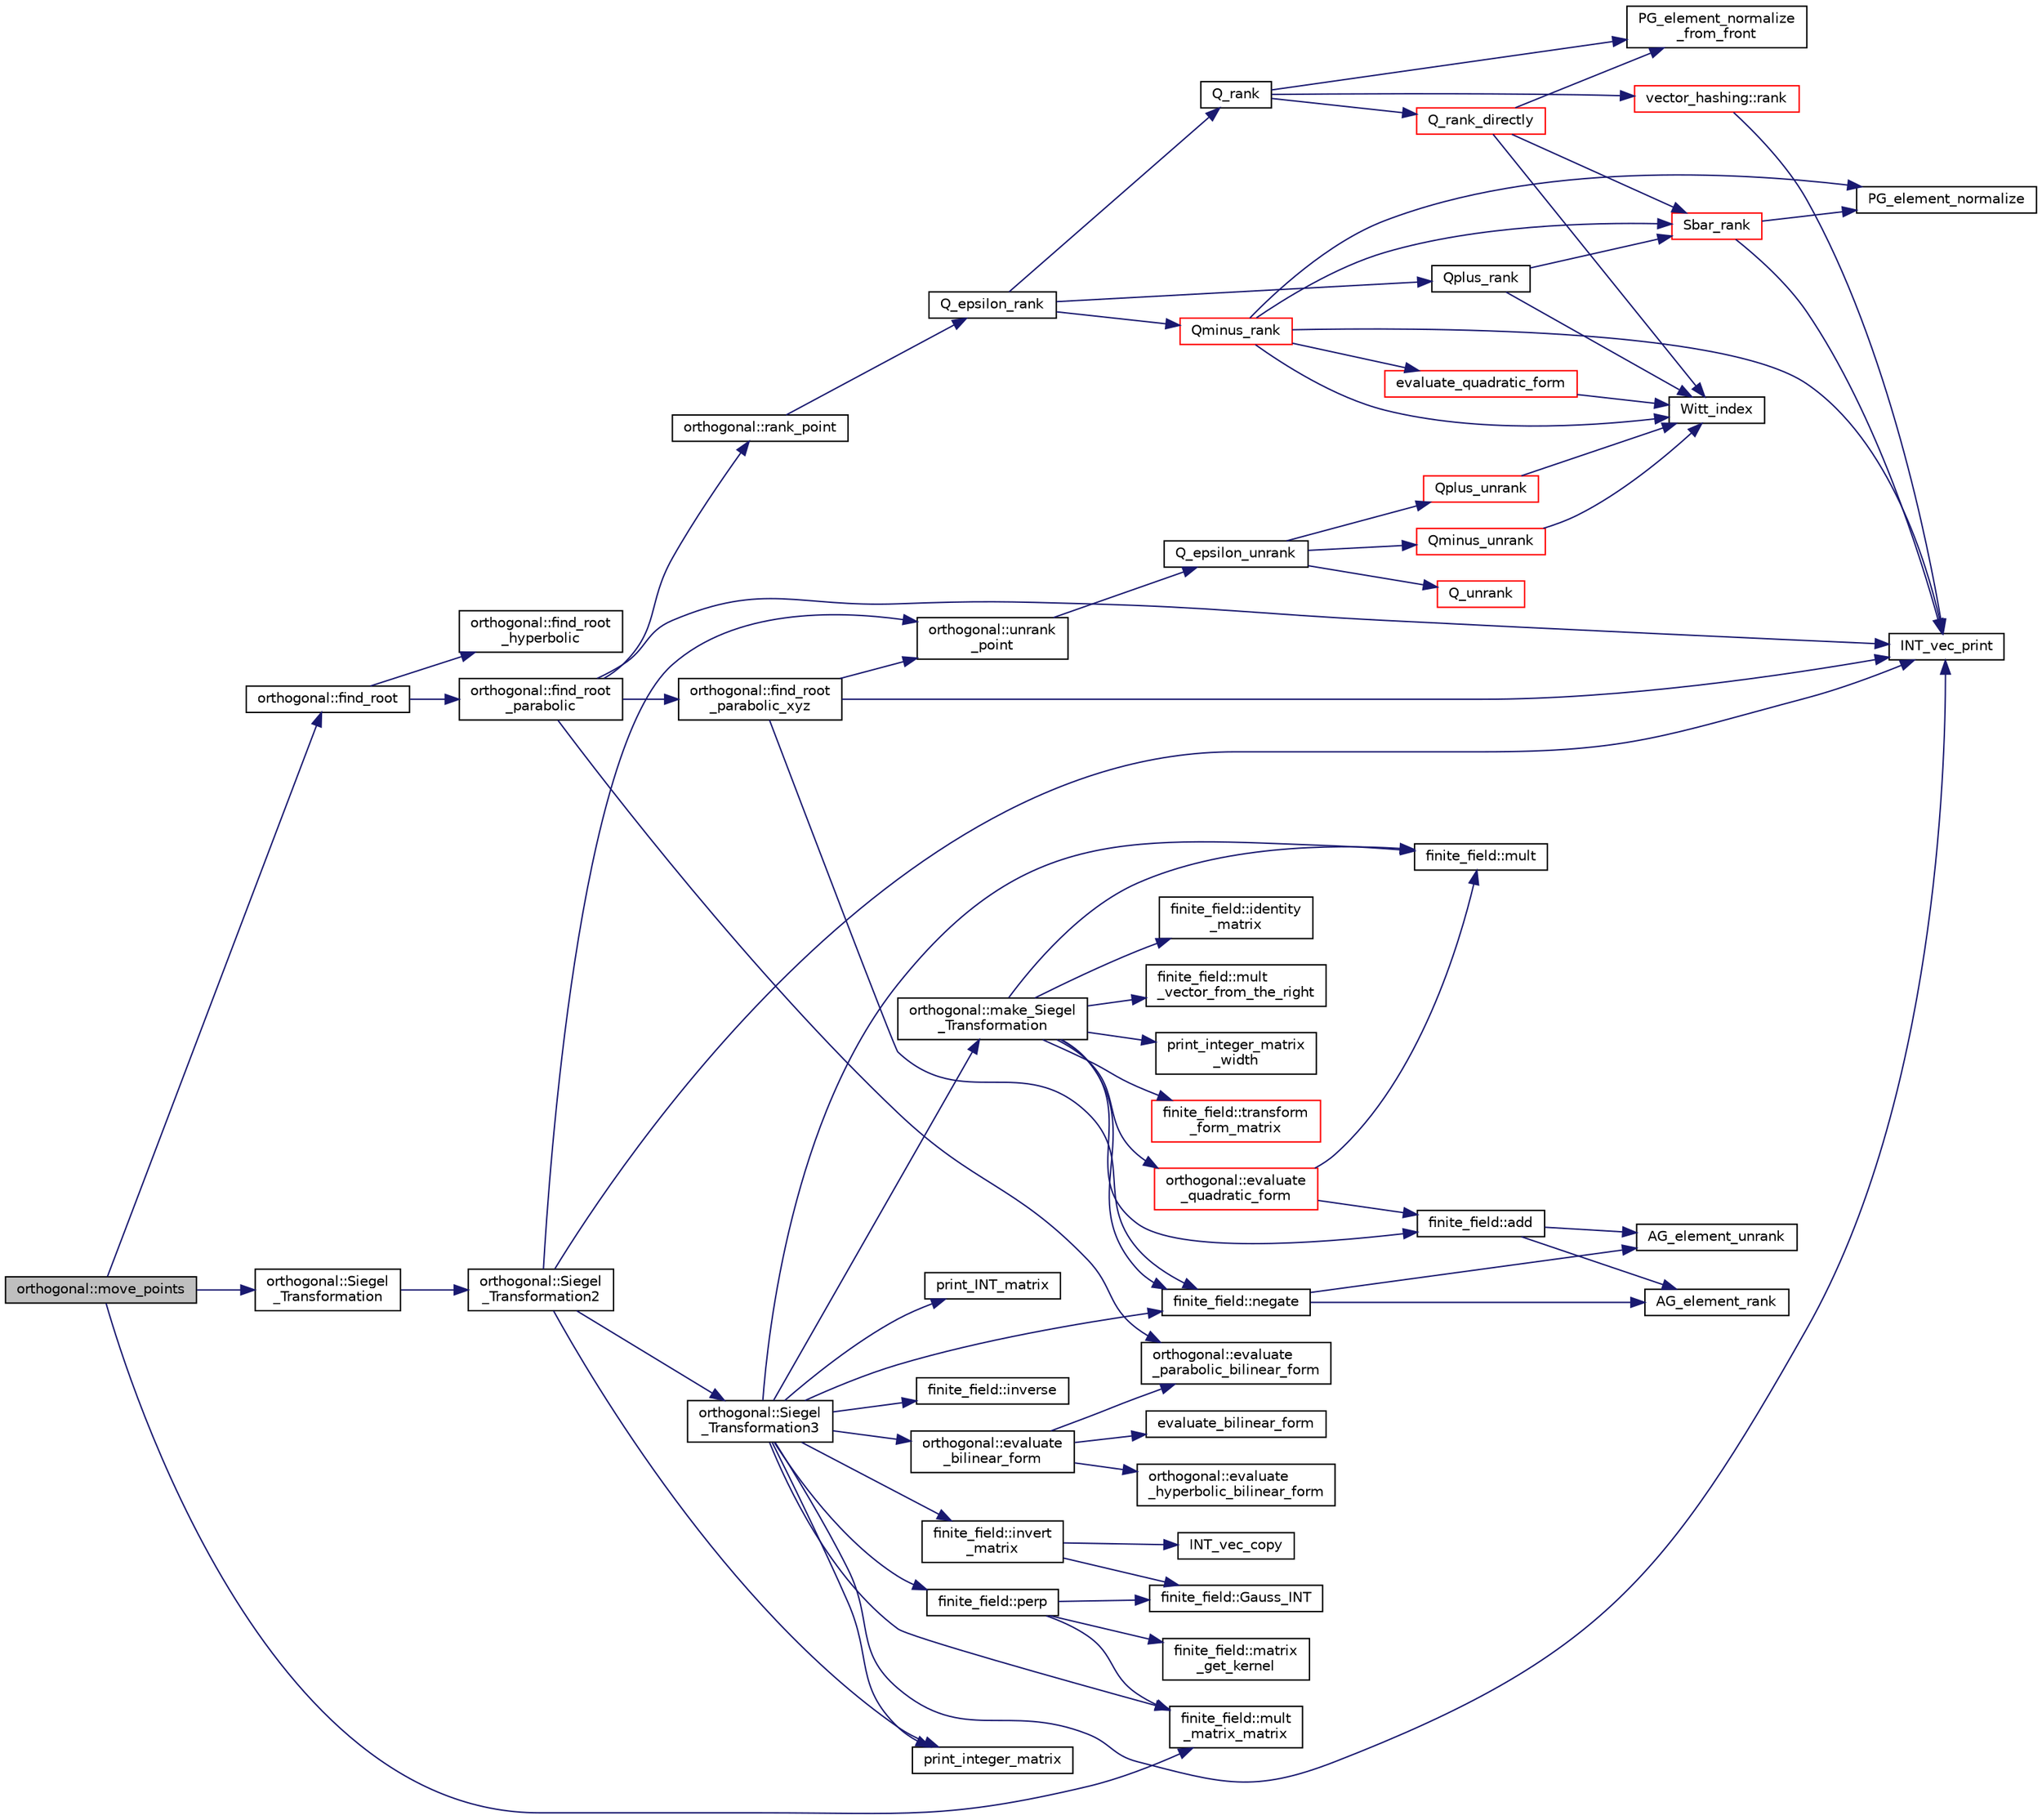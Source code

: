 digraph "orthogonal::move_points"
{
  edge [fontname="Helvetica",fontsize="10",labelfontname="Helvetica",labelfontsize="10"];
  node [fontname="Helvetica",fontsize="10",shape=record];
  rankdir="LR";
  Node12255 [label="orthogonal::move_points",height=0.2,width=0.4,color="black", fillcolor="grey75", style="filled", fontcolor="black"];
  Node12255 -> Node12256 [color="midnightblue",fontsize="10",style="solid",fontname="Helvetica"];
  Node12256 [label="orthogonal::find_root",height=0.2,width=0.4,color="black", fillcolor="white", style="filled",URL="$d7/daa/classorthogonal.html#a7cad6e763a1f49ab5e372a26f5cdf247"];
  Node12256 -> Node12257 [color="midnightblue",fontsize="10",style="solid",fontname="Helvetica"];
  Node12257 [label="orthogonal::find_root\l_hyperbolic",height=0.2,width=0.4,color="black", fillcolor="white", style="filled",URL="$d7/daa/classorthogonal.html#a4cb66d7aec283cd032a99cb9b2b9992d"];
  Node12256 -> Node12258 [color="midnightblue",fontsize="10",style="solid",fontname="Helvetica"];
  Node12258 [label="orthogonal::find_root\l_parabolic",height=0.2,width=0.4,color="black", fillcolor="white", style="filled",URL="$d7/daa/classorthogonal.html#a2e4453bb31692707f8a9e8b660b2e136"];
  Node12258 -> Node12259 [color="midnightblue",fontsize="10",style="solid",fontname="Helvetica"];
  Node12259 [label="orthogonal::find_root\l_parabolic_xyz",height=0.2,width=0.4,color="black", fillcolor="white", style="filled",URL="$d7/daa/classorthogonal.html#a17dba83065c664a7d174c4693e87493b"];
  Node12259 -> Node12260 [color="midnightblue",fontsize="10",style="solid",fontname="Helvetica"];
  Node12260 [label="orthogonal::unrank\l_point",height=0.2,width=0.4,color="black", fillcolor="white", style="filled",URL="$d7/daa/classorthogonal.html#ab655117100f7c66c19817b84ac5ac0a0"];
  Node12260 -> Node12261 [color="midnightblue",fontsize="10",style="solid",fontname="Helvetica"];
  Node12261 [label="Q_epsilon_unrank",height=0.2,width=0.4,color="black", fillcolor="white", style="filled",URL="$d4/d67/geometry_8h.html#af162c4d30d4a6528299e37551c353e7b"];
  Node12261 -> Node12262 [color="midnightblue",fontsize="10",style="solid",fontname="Helvetica"];
  Node12262 [label="Q_unrank",height=0.2,width=0.4,color="red", fillcolor="white", style="filled",URL="$db/da0/lib_2foundations_2geometry_2orthogonal__points_8_c.html#a6d02923d5b54ef796934e753e6f5b65b"];
  Node12261 -> Node12280 [color="midnightblue",fontsize="10",style="solid",fontname="Helvetica"];
  Node12280 [label="Qplus_unrank",height=0.2,width=0.4,color="red", fillcolor="white", style="filled",URL="$db/da0/lib_2foundations_2geometry_2orthogonal__points_8_c.html#ad50512edd586919700e033744b4a03c8"];
  Node12280 -> Node12265 [color="midnightblue",fontsize="10",style="solid",fontname="Helvetica"];
  Node12265 [label="Witt_index",height=0.2,width=0.4,color="black", fillcolor="white", style="filled",URL="$db/da0/lib_2foundations_2geometry_2orthogonal__points_8_c.html#ab3483ecb9859a6758f82b5327da50534"];
  Node12261 -> Node12281 [color="midnightblue",fontsize="10",style="solid",fontname="Helvetica"];
  Node12281 [label="Qminus_unrank",height=0.2,width=0.4,color="red", fillcolor="white", style="filled",URL="$db/da0/lib_2foundations_2geometry_2orthogonal__points_8_c.html#ac2dd18f435ab479095b836a483c12c7d"];
  Node12281 -> Node12265 [color="midnightblue",fontsize="10",style="solid",fontname="Helvetica"];
  Node12259 -> Node12282 [color="midnightblue",fontsize="10",style="solid",fontname="Helvetica"];
  Node12282 [label="INT_vec_print",height=0.2,width=0.4,color="black", fillcolor="white", style="filled",URL="$df/dbf/sajeeb_8_c.html#a79a5901af0b47dd0d694109543c027fe"];
  Node12259 -> Node12283 [color="midnightblue",fontsize="10",style="solid",fontname="Helvetica"];
  Node12283 [label="finite_field::negate",height=0.2,width=0.4,color="black", fillcolor="white", style="filled",URL="$df/d5a/classfinite__field.html#aa9d798298f25d4a9262b5bc5f1733e31"];
  Node12283 -> Node12284 [color="midnightblue",fontsize="10",style="solid",fontname="Helvetica"];
  Node12284 [label="AG_element_unrank",height=0.2,width=0.4,color="black", fillcolor="white", style="filled",URL="$d4/d67/geometry_8h.html#a4a33b86c87b2879b97cfa1327abe2885"];
  Node12283 -> Node12285 [color="midnightblue",fontsize="10",style="solid",fontname="Helvetica"];
  Node12285 [label="AG_element_rank",height=0.2,width=0.4,color="black", fillcolor="white", style="filled",URL="$d4/d67/geometry_8h.html#ab2ac908d07dd8038fd996e26bdc75c17"];
  Node12258 -> Node12282 [color="midnightblue",fontsize="10",style="solid",fontname="Helvetica"];
  Node12258 -> Node12286 [color="midnightblue",fontsize="10",style="solid",fontname="Helvetica"];
  Node12286 [label="orthogonal::evaluate\l_parabolic_bilinear_form",height=0.2,width=0.4,color="black", fillcolor="white", style="filled",URL="$d7/daa/classorthogonal.html#a8ee79da4c853cd384a0028cbebbbe0ee"];
  Node12258 -> Node12287 [color="midnightblue",fontsize="10",style="solid",fontname="Helvetica"];
  Node12287 [label="orthogonal::rank_point",height=0.2,width=0.4,color="black", fillcolor="white", style="filled",URL="$d7/daa/classorthogonal.html#adb4f1528590a804b3c011a68c9ebf655"];
  Node12287 -> Node12288 [color="midnightblue",fontsize="10",style="solid",fontname="Helvetica"];
  Node12288 [label="Q_epsilon_rank",height=0.2,width=0.4,color="black", fillcolor="white", style="filled",URL="$d4/d67/geometry_8h.html#a0949e1151174e2988aa697cb31942e97"];
  Node12288 -> Node12289 [color="midnightblue",fontsize="10",style="solid",fontname="Helvetica"];
  Node12289 [label="Q_rank",height=0.2,width=0.4,color="black", fillcolor="white", style="filled",URL="$db/da0/lib_2foundations_2geometry_2orthogonal__points_8_c.html#ad2671f4db3224df1e22494b9d946375e"];
  Node12289 -> Node12279 [color="midnightblue",fontsize="10",style="solid",fontname="Helvetica"];
  Node12279 [label="PG_element_normalize\l_from_front",height=0.2,width=0.4,color="black", fillcolor="white", style="filled",URL="$d4/d67/geometry_8h.html#af675caf5f9975573455c8d93cb56bf95"];
  Node12289 -> Node12290 [color="midnightblue",fontsize="10",style="solid",fontname="Helvetica"];
  Node12290 [label="vector_hashing::rank",height=0.2,width=0.4,color="red", fillcolor="white", style="filled",URL="$d8/daa/classvector__hashing.html#a4879796cc2ade5fcef891747909ec710"];
  Node12290 -> Node12282 [color="midnightblue",fontsize="10",style="solid",fontname="Helvetica"];
  Node12289 -> Node12296 [color="midnightblue",fontsize="10",style="solid",fontname="Helvetica"];
  Node12296 [label="Q_rank_directly",height=0.2,width=0.4,color="red", fillcolor="white", style="filled",URL="$db/da0/lib_2foundations_2geometry_2orthogonal__points_8_c.html#a5f856abfc1a984dc77a7e21a239ab88e"];
  Node12296 -> Node12265 [color="midnightblue",fontsize="10",style="solid",fontname="Helvetica"];
  Node12296 -> Node12297 [color="midnightblue",fontsize="10",style="solid",fontname="Helvetica"];
  Node12297 [label="Sbar_rank",height=0.2,width=0.4,color="red", fillcolor="white", style="filled",URL="$db/da0/lib_2foundations_2geometry_2orthogonal__points_8_c.html#a9f987613e1f3dd623ce4032443a5a4a3"];
  Node12297 -> Node12298 [color="midnightblue",fontsize="10",style="solid",fontname="Helvetica"];
  Node12298 [label="PG_element_normalize",height=0.2,width=0.4,color="black", fillcolor="white", style="filled",URL="$d4/d67/geometry_8h.html#a5a4c3c1158bad6bab0d786c616bd0996"];
  Node12297 -> Node12282 [color="midnightblue",fontsize="10",style="solid",fontname="Helvetica"];
  Node12296 -> Node12279 [color="midnightblue",fontsize="10",style="solid",fontname="Helvetica"];
  Node12288 -> Node12304 [color="midnightblue",fontsize="10",style="solid",fontname="Helvetica"];
  Node12304 [label="Qplus_rank",height=0.2,width=0.4,color="black", fillcolor="white", style="filled",URL="$db/da0/lib_2foundations_2geometry_2orthogonal__points_8_c.html#aaa1be357d007a845ce2866169d63afb7"];
  Node12304 -> Node12265 [color="midnightblue",fontsize="10",style="solid",fontname="Helvetica"];
  Node12304 -> Node12297 [color="midnightblue",fontsize="10",style="solid",fontname="Helvetica"];
  Node12288 -> Node12305 [color="midnightblue",fontsize="10",style="solid",fontname="Helvetica"];
  Node12305 [label="Qminus_rank",height=0.2,width=0.4,color="red", fillcolor="white", style="filled",URL="$db/da0/lib_2foundations_2geometry_2orthogonal__points_8_c.html#aec3e3dad3c2c12fa081edab0af2cb91a"];
  Node12305 -> Node12265 [color="midnightblue",fontsize="10",style="solid",fontname="Helvetica"];
  Node12305 -> Node12306 [color="midnightblue",fontsize="10",style="solid",fontname="Helvetica"];
  Node12306 [label="evaluate_quadratic_form",height=0.2,width=0.4,color="red", fillcolor="white", style="filled",URL="$db/da0/lib_2foundations_2geometry_2orthogonal__points_8_c.html#a4faa3ca9079fe60d4ad421506491ed6a"];
  Node12306 -> Node12265 [color="midnightblue",fontsize="10",style="solid",fontname="Helvetica"];
  Node12305 -> Node12282 [color="midnightblue",fontsize="10",style="solid",fontname="Helvetica"];
  Node12305 -> Node12298 [color="midnightblue",fontsize="10",style="solid",fontname="Helvetica"];
  Node12305 -> Node12297 [color="midnightblue",fontsize="10",style="solid",fontname="Helvetica"];
  Node12255 -> Node12307 [color="midnightblue",fontsize="10",style="solid",fontname="Helvetica"];
  Node12307 [label="orthogonal::Siegel\l_Transformation",height=0.2,width=0.4,color="black", fillcolor="white", style="filled",URL="$d7/daa/classorthogonal.html#a27258e68c99323ac8de66fedbe565a3d"];
  Node12307 -> Node12308 [color="midnightblue",fontsize="10",style="solid",fontname="Helvetica"];
  Node12308 [label="orthogonal::Siegel\l_Transformation2",height=0.2,width=0.4,color="black", fillcolor="white", style="filled",URL="$d7/daa/classorthogonal.html#aaf1945ebd71495f1b362e5091d4b30ec"];
  Node12308 -> Node12260 [color="midnightblue",fontsize="10",style="solid",fontname="Helvetica"];
  Node12308 -> Node12282 [color="midnightblue",fontsize="10",style="solid",fontname="Helvetica"];
  Node12308 -> Node12309 [color="midnightblue",fontsize="10",style="solid",fontname="Helvetica"];
  Node12309 [label="orthogonal::Siegel\l_Transformation3",height=0.2,width=0.4,color="black", fillcolor="white", style="filled",URL="$d7/daa/classorthogonal.html#ac9129abf3f825e8c7d5591d1ba116ac7"];
  Node12309 -> Node12310 [color="midnightblue",fontsize="10",style="solid",fontname="Helvetica"];
  Node12310 [label="print_INT_matrix",height=0.2,width=0.4,color="black", fillcolor="white", style="filled",URL="$d2/d7c/combinatorics_8_c.html#ad4cc855d33d97d2b05e36514ffe2ef03"];
  Node12309 -> Node12282 [color="midnightblue",fontsize="10",style="solid",fontname="Helvetica"];
  Node12309 -> Node12311 [color="midnightblue",fontsize="10",style="solid",fontname="Helvetica"];
  Node12311 [label="orthogonal::evaluate\l_bilinear_form",height=0.2,width=0.4,color="black", fillcolor="white", style="filled",URL="$d7/daa/classorthogonal.html#a1cb22ce04ab60e22852f610ec3fe5c98"];
  Node12311 -> Node12312 [color="midnightblue",fontsize="10",style="solid",fontname="Helvetica"];
  Node12312 [label="orthogonal::evaluate\l_hyperbolic_bilinear_form",height=0.2,width=0.4,color="black", fillcolor="white", style="filled",URL="$d7/daa/classorthogonal.html#a839dc01b1c59a23b054ccf70c00cc9c9"];
  Node12311 -> Node12286 [color="midnightblue",fontsize="10",style="solid",fontname="Helvetica"];
  Node12311 -> Node12313 [color="midnightblue",fontsize="10",style="solid",fontname="Helvetica"];
  Node12313 [label="evaluate_bilinear_form",height=0.2,width=0.4,color="black", fillcolor="white", style="filled",URL="$d4/d67/geometry_8h.html#ab6f6bfa144b4d2700e3ed27497d83d5f"];
  Node12309 -> Node12314 [color="midnightblue",fontsize="10",style="solid",fontname="Helvetica"];
  Node12314 [label="finite_field::inverse",height=0.2,width=0.4,color="black", fillcolor="white", style="filled",URL="$df/d5a/classfinite__field.html#a69f2a12c01e70b7ce2d115c5221c9cdd"];
  Node12309 -> Node12315 [color="midnightblue",fontsize="10",style="solid",fontname="Helvetica"];
  Node12315 [label="finite_field::mult",height=0.2,width=0.4,color="black", fillcolor="white", style="filled",URL="$df/d5a/classfinite__field.html#a24fb5917aa6d4d656fd855b7f44a13b0"];
  Node12309 -> Node12316 [color="midnightblue",fontsize="10",style="solid",fontname="Helvetica"];
  Node12316 [label="print_integer_matrix",height=0.2,width=0.4,color="black", fillcolor="white", style="filled",URL="$d5/db4/io__and__os_8h.html#ab4d187a9b89a64102b971201b789b653"];
  Node12309 -> Node12317 [color="midnightblue",fontsize="10",style="solid",fontname="Helvetica"];
  Node12317 [label="finite_field::perp",height=0.2,width=0.4,color="black", fillcolor="white", style="filled",URL="$df/d5a/classfinite__field.html#a7f4cbb62d037e07893f3c868eea3b818"];
  Node12317 -> Node12318 [color="midnightblue",fontsize="10",style="solid",fontname="Helvetica"];
  Node12318 [label="finite_field::mult\l_matrix_matrix",height=0.2,width=0.4,color="black", fillcolor="white", style="filled",URL="$df/d5a/classfinite__field.html#a5e28706b815838d0ec34de1fa74bc3c4"];
  Node12317 -> Node12319 [color="midnightblue",fontsize="10",style="solid",fontname="Helvetica"];
  Node12319 [label="finite_field::Gauss_INT",height=0.2,width=0.4,color="black", fillcolor="white", style="filled",URL="$df/d5a/classfinite__field.html#adb676d2e80341b53751326e3a58beb11"];
  Node12317 -> Node12320 [color="midnightblue",fontsize="10",style="solid",fontname="Helvetica"];
  Node12320 [label="finite_field::matrix\l_get_kernel",height=0.2,width=0.4,color="black", fillcolor="white", style="filled",URL="$df/d5a/classfinite__field.html#ac45780a927cee936df13d04d30d2d248"];
  Node12309 -> Node12321 [color="midnightblue",fontsize="10",style="solid",fontname="Helvetica"];
  Node12321 [label="finite_field::invert\l_matrix",height=0.2,width=0.4,color="black", fillcolor="white", style="filled",URL="$df/d5a/classfinite__field.html#adab449ef01b1feafe000c8fff7ae013f"];
  Node12321 -> Node12322 [color="midnightblue",fontsize="10",style="solid",fontname="Helvetica"];
  Node12322 [label="INT_vec_copy",height=0.2,width=0.4,color="black", fillcolor="white", style="filled",URL="$df/dbf/sajeeb_8_c.html#ac2d875e27e009af6ec04d17254d11075"];
  Node12321 -> Node12319 [color="midnightblue",fontsize="10",style="solid",fontname="Helvetica"];
  Node12309 -> Node12318 [color="midnightblue",fontsize="10",style="solid",fontname="Helvetica"];
  Node12309 -> Node12283 [color="midnightblue",fontsize="10",style="solid",fontname="Helvetica"];
  Node12309 -> Node12323 [color="midnightblue",fontsize="10",style="solid",fontname="Helvetica"];
  Node12323 [label="orthogonal::make_Siegel\l_Transformation",height=0.2,width=0.4,color="black", fillcolor="white", style="filled",URL="$d7/daa/classorthogonal.html#a0edc12b4b658b09345e41b351e9e8d26"];
  Node12323 -> Node12324 [color="midnightblue",fontsize="10",style="solid",fontname="Helvetica"];
  Node12324 [label="orthogonal::evaluate\l_quadratic_form",height=0.2,width=0.4,color="red", fillcolor="white", style="filled",URL="$d7/daa/classorthogonal.html#ad1654c2024a7cd213942ee1d0acdb82a"];
  Node12324 -> Node12315 [color="midnightblue",fontsize="10",style="solid",fontname="Helvetica"];
  Node12324 -> Node12326 [color="midnightblue",fontsize="10",style="solid",fontname="Helvetica"];
  Node12326 [label="finite_field::add",height=0.2,width=0.4,color="black", fillcolor="white", style="filled",URL="$df/d5a/classfinite__field.html#a8f12328a27500f3c7be0c849ebbc9d14"];
  Node12326 -> Node12284 [color="midnightblue",fontsize="10",style="solid",fontname="Helvetica"];
  Node12326 -> Node12285 [color="midnightblue",fontsize="10",style="solid",fontname="Helvetica"];
  Node12323 -> Node12327 [color="midnightblue",fontsize="10",style="solid",fontname="Helvetica"];
  Node12327 [label="finite_field::identity\l_matrix",height=0.2,width=0.4,color="black", fillcolor="white", style="filled",URL="$df/d5a/classfinite__field.html#a4688997f80b8721560bccec986c23413"];
  Node12323 -> Node12328 [color="midnightblue",fontsize="10",style="solid",fontname="Helvetica"];
  Node12328 [label="finite_field::mult\l_vector_from_the_right",height=0.2,width=0.4,color="black", fillcolor="white", style="filled",URL="$df/d5a/classfinite__field.html#a7a6de59441b867aac84f3f0c711a851a"];
  Node12323 -> Node12315 [color="midnightblue",fontsize="10",style="solid",fontname="Helvetica"];
  Node12323 -> Node12326 [color="midnightblue",fontsize="10",style="solid",fontname="Helvetica"];
  Node12323 -> Node12283 [color="midnightblue",fontsize="10",style="solid",fontname="Helvetica"];
  Node12323 -> Node12329 [color="midnightblue",fontsize="10",style="solid",fontname="Helvetica"];
  Node12329 [label="print_integer_matrix\l_width",height=0.2,width=0.4,color="black", fillcolor="white", style="filled",URL="$d5/db4/io__and__os_8h.html#aa78f3e73fc2179251bd15adbcc31573f"];
  Node12323 -> Node12330 [color="midnightblue",fontsize="10",style="solid",fontname="Helvetica"];
  Node12330 [label="finite_field::transform\l_form_matrix",height=0.2,width=0.4,color="red", fillcolor="white", style="filled",URL="$df/d5a/classfinite__field.html#a6a5307b138cc307ed5c9077e49a7b748"];
  Node12308 -> Node12316 [color="midnightblue",fontsize="10",style="solid",fontname="Helvetica"];
  Node12255 -> Node12318 [color="midnightblue",fontsize="10",style="solid",fontname="Helvetica"];
}
